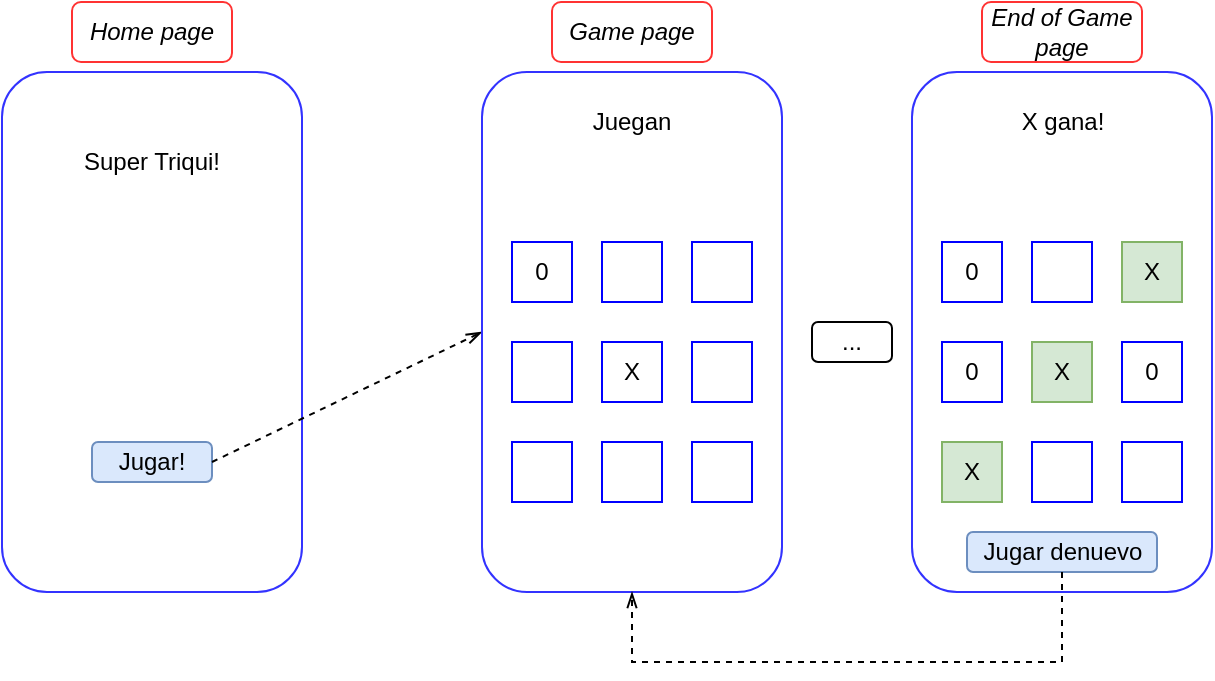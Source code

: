 <mxfile version="15.1.1" type="device" pages="2"><diagram id="rQdSRPtHrVHY7iPAtPAj" name="Page-1"><mxGraphModel dx="731" dy="406" grid="1" gridSize="10" guides="1" tooltips="1" connect="1" arrows="1" fold="1" page="1" pageScale="1" pageWidth="850" pageHeight="1100" math="0" shadow="0"><root><mxCell id="0"/><mxCell id="1" parent="0"/><mxCell id="ymXE4Gijz_YJAvhZ0D1a-1" value="" style="rounded=1;whiteSpace=wrap;html=1;rotation=-90;strokeColor=#3333FF;" vertex="1" parent="1"><mxGeometry x="30" y="220" width="260" height="150" as="geometry"/></mxCell><mxCell id="ymXE4Gijz_YJAvhZ0D1a-4" value="&lt;i&gt;Home page&lt;/i&gt;" style="rounded=1;whiteSpace=wrap;html=1;strokeColor=#FF3333;" vertex="1" parent="1"><mxGeometry x="120" y="130" width="80" height="30" as="geometry"/></mxCell><mxCell id="ymXE4Gijz_YJAvhZ0D1a-6" value="Super Triqui!" style="text;html=1;strokeColor=none;fillColor=none;align=center;verticalAlign=middle;whiteSpace=wrap;rounded=0;" vertex="1" parent="1"><mxGeometry x="120" y="190" width="80" height="40" as="geometry"/></mxCell><mxCell id="ymXE4Gijz_YJAvhZ0D1a-7" value="Jugar!" style="rounded=1;whiteSpace=wrap;html=1;strokeColor=#6c8ebf;fillColor=#dae8fc;" vertex="1" parent="1"><mxGeometry x="130" y="350" width="60" height="20" as="geometry"/></mxCell><mxCell id="ymXE4Gijz_YJAvhZ0D1a-8" value="" style="endArrow=openThin;html=1;exitX=1;exitY=0.5;exitDx=0;exitDy=0;entryX=0.5;entryY=0;entryDx=0;entryDy=0;dashed=1;endFill=0;" edge="1" parent="1" source="ymXE4Gijz_YJAvhZ0D1a-7"><mxGeometry width="50" height="50" relative="1" as="geometry"><mxPoint x="350" y="370" as="sourcePoint"/><mxPoint x="325" y="295" as="targetPoint"/></mxGeometry></mxCell><mxCell id="ymXE4Gijz_YJAvhZ0D1a-9" value="&lt;i&gt;Game page&lt;/i&gt;" style="rounded=1;whiteSpace=wrap;html=1;strokeColor=#FF3333;" vertex="1" parent="1"><mxGeometry x="360" y="130" width="80" height="30" as="geometry"/></mxCell><mxCell id="ymXE4Gijz_YJAvhZ0D1a-23" value="" style="rounded=1;whiteSpace=wrap;html=1;rotation=-90;strokeColor=#3333FF;" vertex="1" parent="1"><mxGeometry x="270" y="220" width="260" height="150" as="geometry"/></mxCell><mxCell id="ymXE4Gijz_YJAvhZ0D1a-24" value="Juegan" style="text;html=1;strokeColor=none;fillColor=none;align=center;verticalAlign=middle;whiteSpace=wrap;rounded=0;" vertex="1" parent="1"><mxGeometry x="380" y="180" width="40" height="20" as="geometry"/></mxCell><mxCell id="ymXE4Gijz_YJAvhZ0D1a-25" value="" style="group" vertex="1" connectable="0" parent="1"><mxGeometry x="340" y="250" width="120" height="130" as="geometry"/></mxCell><mxCell id="ymXE4Gijz_YJAvhZ0D1a-26" value="0" style="whiteSpace=wrap;html=1;aspect=fixed;strokeColor=#0000FF;" vertex="1" parent="ymXE4Gijz_YJAvhZ0D1a-25"><mxGeometry width="30" height="30" as="geometry"/></mxCell><mxCell id="ymXE4Gijz_YJAvhZ0D1a-27" value="" style="whiteSpace=wrap;html=1;aspect=fixed;strokeColor=#0000FF;" vertex="1" parent="ymXE4Gijz_YJAvhZ0D1a-25"><mxGeometry x="45" width="30" height="30" as="geometry"/></mxCell><mxCell id="ymXE4Gijz_YJAvhZ0D1a-28" value="" style="whiteSpace=wrap;html=1;aspect=fixed;strokeColor=#0000FF;" vertex="1" parent="ymXE4Gijz_YJAvhZ0D1a-25"><mxGeometry x="90" width="30" height="30" as="geometry"/></mxCell><mxCell id="ymXE4Gijz_YJAvhZ0D1a-29" value="" style="whiteSpace=wrap;html=1;aspect=fixed;strokeColor=#0000FF;" vertex="1" parent="ymXE4Gijz_YJAvhZ0D1a-25"><mxGeometry y="50" width="30" height="30" as="geometry"/></mxCell><mxCell id="ymXE4Gijz_YJAvhZ0D1a-30" value="X" style="whiteSpace=wrap;html=1;aspect=fixed;strokeColor=#0000FF;" vertex="1" parent="ymXE4Gijz_YJAvhZ0D1a-25"><mxGeometry x="45" y="50" width="30" height="30" as="geometry"/></mxCell><mxCell id="ymXE4Gijz_YJAvhZ0D1a-31" value="" style="whiteSpace=wrap;html=1;aspect=fixed;strokeColor=#0000FF;" vertex="1" parent="ymXE4Gijz_YJAvhZ0D1a-25"><mxGeometry x="90" y="50" width="30" height="30" as="geometry"/></mxCell><mxCell id="ymXE4Gijz_YJAvhZ0D1a-32" value="" style="whiteSpace=wrap;html=1;aspect=fixed;strokeColor=#0000FF;" vertex="1" parent="ymXE4Gijz_YJAvhZ0D1a-25"><mxGeometry y="100" width="30" height="30" as="geometry"/></mxCell><mxCell id="ymXE4Gijz_YJAvhZ0D1a-33" value="" style="whiteSpace=wrap;html=1;aspect=fixed;strokeColor=#0000FF;" vertex="1" parent="ymXE4Gijz_YJAvhZ0D1a-25"><mxGeometry x="45" y="100" width="30" height="30" as="geometry"/></mxCell><mxCell id="ymXE4Gijz_YJAvhZ0D1a-34" value="" style="whiteSpace=wrap;html=1;aspect=fixed;strokeColor=#0000FF;" vertex="1" parent="ymXE4Gijz_YJAvhZ0D1a-25"><mxGeometry x="90" y="100" width="30" height="30" as="geometry"/></mxCell><mxCell id="ymXE4Gijz_YJAvhZ0D1a-47" value="" style="group" vertex="1" connectable="0" parent="1"><mxGeometry x="540" y="165" width="150" height="260" as="geometry"/></mxCell><mxCell id="ymXE4Gijz_YJAvhZ0D1a-35" value="" style="rounded=1;whiteSpace=wrap;html=1;rotation=-90;strokeColor=#3333FF;" vertex="1" parent="ymXE4Gijz_YJAvhZ0D1a-47"><mxGeometry x="-55" y="55" width="260" height="150" as="geometry"/></mxCell><mxCell id="ymXE4Gijz_YJAvhZ0D1a-36" value="X gana!" style="text;html=1;strokeColor=none;fillColor=none;align=center;verticalAlign=middle;whiteSpace=wrap;rounded=0;" vertex="1" parent="ymXE4Gijz_YJAvhZ0D1a-47"><mxGeometry x="47.5" y="15" width="55" height="20" as="geometry"/></mxCell><mxCell id="ymXE4Gijz_YJAvhZ0D1a-37" value="" style="group" vertex="1" connectable="0" parent="ymXE4Gijz_YJAvhZ0D1a-47"><mxGeometry x="15" y="85" width="120" height="130" as="geometry"/></mxCell><mxCell id="ymXE4Gijz_YJAvhZ0D1a-38" value="0" style="whiteSpace=wrap;html=1;aspect=fixed;strokeColor=#0000FF;" vertex="1" parent="ymXE4Gijz_YJAvhZ0D1a-37"><mxGeometry width="30" height="30" as="geometry"/></mxCell><mxCell id="ymXE4Gijz_YJAvhZ0D1a-39" value="" style="whiteSpace=wrap;html=1;aspect=fixed;strokeColor=#0000FF;" vertex="1" parent="ymXE4Gijz_YJAvhZ0D1a-37"><mxGeometry x="45" width="30" height="30" as="geometry"/></mxCell><mxCell id="ymXE4Gijz_YJAvhZ0D1a-40" value="X" style="whiteSpace=wrap;html=1;aspect=fixed;strokeColor=#82b366;fillColor=#d5e8d4;" vertex="1" parent="ymXE4Gijz_YJAvhZ0D1a-37"><mxGeometry x="90" width="30" height="30" as="geometry"/></mxCell><mxCell id="ymXE4Gijz_YJAvhZ0D1a-41" value="0" style="whiteSpace=wrap;html=1;aspect=fixed;strokeColor=#0000FF;" vertex="1" parent="ymXE4Gijz_YJAvhZ0D1a-37"><mxGeometry y="50" width="30" height="30" as="geometry"/></mxCell><mxCell id="ymXE4Gijz_YJAvhZ0D1a-42" value="X" style="whiteSpace=wrap;html=1;aspect=fixed;strokeColor=#82b366;fillColor=#d5e8d4;" vertex="1" parent="ymXE4Gijz_YJAvhZ0D1a-37"><mxGeometry x="45" y="50" width="30" height="30" as="geometry"/></mxCell><mxCell id="ymXE4Gijz_YJAvhZ0D1a-43" value="0" style="whiteSpace=wrap;html=1;aspect=fixed;strokeColor=#0000FF;" vertex="1" parent="ymXE4Gijz_YJAvhZ0D1a-37"><mxGeometry x="90" y="50" width="30" height="30" as="geometry"/></mxCell><mxCell id="ymXE4Gijz_YJAvhZ0D1a-44" value="X" style="whiteSpace=wrap;html=1;aspect=fixed;strokeColor=#82b366;fillColor=#d5e8d4;" vertex="1" parent="ymXE4Gijz_YJAvhZ0D1a-37"><mxGeometry y="100" width="30" height="30" as="geometry"/></mxCell><mxCell id="ymXE4Gijz_YJAvhZ0D1a-45" value="" style="whiteSpace=wrap;html=1;aspect=fixed;strokeColor=#0000FF;" vertex="1" parent="ymXE4Gijz_YJAvhZ0D1a-37"><mxGeometry x="45" y="100" width="30" height="30" as="geometry"/></mxCell><mxCell id="ymXE4Gijz_YJAvhZ0D1a-46" value="" style="whiteSpace=wrap;html=1;aspect=fixed;strokeColor=#0000FF;" vertex="1" parent="ymXE4Gijz_YJAvhZ0D1a-37"><mxGeometry x="90" y="100" width="30" height="30" as="geometry"/></mxCell><mxCell id="ymXE4Gijz_YJAvhZ0D1a-51" value="Jugar denuevo" style="rounded=1;whiteSpace=wrap;html=1;strokeColor=#6c8ebf;fillColor=#dae8fc;" vertex="1" parent="ymXE4Gijz_YJAvhZ0D1a-47"><mxGeometry x="27.5" y="230" width="95" height="20" as="geometry"/></mxCell><mxCell id="ymXE4Gijz_YJAvhZ0D1a-49" value="..." style="rounded=1;whiteSpace=wrap;html=1;strokeColor=#000000;" vertex="1" parent="1"><mxGeometry x="490" y="290" width="40" height="20" as="geometry"/></mxCell><mxCell id="ymXE4Gijz_YJAvhZ0D1a-52" style="edgeStyle=orthogonalEdgeStyle;rounded=0;orthogonalLoop=1;jettySize=auto;html=1;exitX=0.5;exitY=1;exitDx=0;exitDy=0;entryX=0;entryY=0.5;entryDx=0;entryDy=0;dashed=1;endArrow=openThin;endFill=0;" edge="1" parent="1" source="ymXE4Gijz_YJAvhZ0D1a-51" target="ymXE4Gijz_YJAvhZ0D1a-23"><mxGeometry relative="1" as="geometry"><Array as="points"><mxPoint x="615" y="460"/><mxPoint x="400" y="460"/></Array></mxGeometry></mxCell><mxCell id="ymXE4Gijz_YJAvhZ0D1a-53" value="&lt;i&gt;End of Game page&lt;/i&gt;" style="rounded=1;whiteSpace=wrap;html=1;strokeColor=#FF3333;" vertex="1" parent="1"><mxGeometry x="575" y="130" width="80" height="30" as="geometry"/></mxCell></root></mxGraphModel></diagram><diagram id="aBe-fbkDfY1Qc1ezWpc-" name="Page-2"><mxGraphModel dx="731" dy="406" grid="1" gridSize="10" guides="1" tooltips="1" connect="1" arrows="1" fold="1" page="1" pageScale="1" pageWidth="850" pageHeight="1100" math="0" shadow="0"><root><mxCell id="HoOs7gA1J2wSkoJ2Qo7p-0"/><mxCell id="HoOs7gA1J2wSkoJ2Qo7p-1" parent="HoOs7gA1J2wSkoJ2Qo7p-0"/><mxCell id="HoOs7gA1J2wSkoJ2Qo7p-3" style="rounded=0;orthogonalLoop=1;jettySize=auto;html=1;exitX=0.5;exitY=1;exitDx=0;exitDy=0;dashed=1;endArrow=openThin;endFill=0;entryX=0.5;entryY=0;entryDx=0;entryDy=0;" edge="1" parent="HoOs7gA1J2wSkoJ2Qo7p-1" source="HoOs7gA1J2wSkoJ2Qo7p-2" target="HoOs7gA1J2wSkoJ2Qo7p-5"><mxGeometry relative="1" as="geometry"><mxPoint x="140" y="170" as="targetPoint"/></mxGeometry></mxCell><mxCell id="HoOs7gA1J2wSkoJ2Qo7p-2" value="Scafold &lt;i&gt;(Home page)&lt;/i&gt;" style="rounded=1;whiteSpace=wrap;html=1;strokeColor=#666666;fillColor=#f5f5f5;fontColor=#333333;" vertex="1" parent="HoOs7gA1J2wSkoJ2Qo7p-1"><mxGeometry x="120" y="80" width="140" height="40" as="geometry"/></mxCell><mxCell id="HoOs7gA1J2wSkoJ2Qo7p-4" value="&lt;div&gt;&lt;span&gt;Text (Título de la app)&lt;/span&gt;&lt;/div&gt;" style="rounded=1;whiteSpace=wrap;html=1;strokeColor=#82b366;align=center;fillColor=#d5e8d4;" vertex="1" parent="HoOs7gA1J2wSkoJ2Qo7p-1"><mxGeometry x="70" y="300" width="110" height="40" as="geometry"/></mxCell><mxCell id="HoOs7gA1J2wSkoJ2Qo7p-7" style="edgeStyle=none;rounded=0;orthogonalLoop=1;jettySize=auto;html=1;exitX=0.5;exitY=1;exitDx=0;exitDy=0;dashed=1;endArrow=openThin;endFill=0;entryX=0.5;entryY=0;entryDx=0;entryDy=0;" edge="1" parent="HoOs7gA1J2wSkoJ2Qo7p-1" source="HoOs7gA1J2wSkoJ2Qo7p-5" target="HoOs7gA1J2wSkoJ2Qo7p-8"><mxGeometry relative="1" as="geometry"><mxPoint x="190" y="240" as="targetPoint"/></mxGeometry></mxCell><mxCell id="HoOs7gA1J2wSkoJ2Qo7p-5" value="Center" style="rounded=1;whiteSpace=wrap;html=1;strokeColor=#000000;" vertex="1" parent="HoOs7gA1J2wSkoJ2Qo7p-1"><mxGeometry x="145" y="160" width="90" height="30" as="geometry"/></mxCell><mxCell id="HoOs7gA1J2wSkoJ2Qo7p-9" style="edgeStyle=none;rounded=0;orthogonalLoop=1;jettySize=auto;html=1;exitX=0.5;exitY=1;exitDx=0;exitDy=0;entryX=0.5;entryY=0;entryDx=0;entryDy=0;dashed=1;endArrow=openThin;endFill=0;" edge="1" parent="HoOs7gA1J2wSkoJ2Qo7p-1" source="HoOs7gA1J2wSkoJ2Qo7p-8" target="HoOs7gA1J2wSkoJ2Qo7p-4"><mxGeometry relative="1" as="geometry"/></mxCell><mxCell id="HoOs7gA1J2wSkoJ2Qo7p-10" style="edgeStyle=none;rounded=0;orthogonalLoop=1;jettySize=auto;html=1;exitX=0.5;exitY=1;exitDx=0;exitDy=0;dashed=1;endArrow=openThin;endFill=0;entryX=0.5;entryY=0;entryDx=0;entryDy=0;" edge="1" parent="HoOs7gA1J2wSkoJ2Qo7p-1" source="HoOs7gA1J2wSkoJ2Qo7p-8" target="HoOs7gA1J2wSkoJ2Qo7p-11"><mxGeometry relative="1" as="geometry"><mxPoint x="220" y="290" as="targetPoint"/></mxGeometry></mxCell><mxCell id="HoOs7gA1J2wSkoJ2Qo7p-8" value="Column" style="rounded=1;whiteSpace=wrap;html=1;strokeColor=#000000;" vertex="1" parent="HoOs7gA1J2wSkoJ2Qo7p-1"><mxGeometry x="145" y="230" width="90" height="30" as="geometry"/></mxCell><mxCell id="HoOs7gA1J2wSkoJ2Qo7p-19" style="edgeStyle=orthogonalEdgeStyle;rounded=0;orthogonalLoop=1;jettySize=auto;html=1;exitX=1;exitY=0.5;exitDx=0;exitDy=0;entryX=0.5;entryY=0;entryDx=0;entryDy=0;endArrow=block;endFill=1;" edge="1" parent="HoOs7gA1J2wSkoJ2Qo7p-1" source="HoOs7gA1J2wSkoJ2Qo7p-11" target="HoOs7gA1J2wSkoJ2Qo7p-12"><mxGeometry relative="1" as="geometry"><Array as="points"><mxPoint x="340" y="320"/><mxPoint x="340" y="60"/><mxPoint x="488" y="60"/></Array></mxGeometry></mxCell><mxCell id="HoOs7gA1J2wSkoJ2Qo7p-11" value="&lt;div&gt;&lt;span&gt;Button (Boton para empezar juego)&lt;/span&gt;&lt;/div&gt;" style="rounded=1;whiteSpace=wrap;html=1;strokeColor=#82b366;align=center;fillColor=#d5e8d4;" vertex="1" parent="HoOs7gA1J2wSkoJ2Qo7p-1"><mxGeometry x="200" y="300" width="110" height="40" as="geometry"/></mxCell><mxCell id="HoOs7gA1J2wSkoJ2Qo7p-16" style="edgeStyle=none;rounded=0;orthogonalLoop=1;jettySize=auto;html=1;exitX=0.5;exitY=1;exitDx=0;exitDy=0;entryX=0.5;entryY=0;entryDx=0;entryDy=0;dashed=1;endArrow=openThin;endFill=0;" edge="1" parent="HoOs7gA1J2wSkoJ2Qo7p-1" source="HoOs7gA1J2wSkoJ2Qo7p-12" target="HoOs7gA1J2wSkoJ2Qo7p-14"><mxGeometry relative="1" as="geometry"/></mxCell><mxCell id="HoOs7gA1J2wSkoJ2Qo7p-12" value="Scafold &lt;i&gt;(Game page)&lt;/i&gt;" style="rounded=1;whiteSpace=wrap;html=1;strokeColor=#666666;fillColor=#f5f5f5;fontColor=#333333;" vertex="1" parent="HoOs7gA1J2wSkoJ2Qo7p-1"><mxGeometry x="405" y="80" width="165" height="40" as="geometry"/></mxCell><mxCell id="HoOs7gA1J2wSkoJ2Qo7p-13" style="edgeStyle=none;rounded=0;orthogonalLoop=1;jettySize=auto;html=1;exitX=0.5;exitY=1;exitDx=0;exitDy=0;dashed=1;endArrow=openThin;endFill=0;entryX=0.5;entryY=0;entryDx=0;entryDy=0;" edge="1" parent="HoOs7gA1J2wSkoJ2Qo7p-1" source="HoOs7gA1J2wSkoJ2Qo7p-14" target="HoOs7gA1J2wSkoJ2Qo7p-15"><mxGeometry relative="1" as="geometry"><mxPoint x="475" y="250" as="targetPoint"/></mxGeometry></mxCell><mxCell id="HoOs7gA1J2wSkoJ2Qo7p-14" value="Center" style="rounded=1;whiteSpace=wrap;html=1;strokeColor=#000000;" vertex="1" parent="HoOs7gA1J2wSkoJ2Qo7p-1"><mxGeometry x="442.5" y="150" width="90" height="30" as="geometry"/></mxCell><mxCell id="HoOs7gA1J2wSkoJ2Qo7p-17" style="edgeStyle=none;rounded=0;orthogonalLoop=1;jettySize=auto;html=1;exitX=0.5;exitY=1;exitDx=0;exitDy=0;dashed=1;endArrow=openThin;endFill=0;entryX=0.75;entryY=0;entryDx=0;entryDy=0;" edge="1" parent="HoOs7gA1J2wSkoJ2Qo7p-1" source="HoOs7gA1J2wSkoJ2Qo7p-15" target="HoOs7gA1J2wSkoJ2Qo7p-18"><mxGeometry relative="1" as="geometry"><mxPoint x="475" y="310" as="targetPoint"/></mxGeometry></mxCell><mxCell id="HoOs7gA1J2wSkoJ2Qo7p-23" style="edgeStyle=none;rounded=0;orthogonalLoop=1;jettySize=auto;html=1;exitX=0.5;exitY=1;exitDx=0;exitDy=0;entryX=0.5;entryY=0;entryDx=0;entryDy=0;dashed=1;endArrow=openThin;endFill=0;" edge="1" parent="HoOs7gA1J2wSkoJ2Qo7p-1" source="HoOs7gA1J2wSkoJ2Qo7p-15" target="HoOs7gA1J2wSkoJ2Qo7p-22"><mxGeometry relative="1" as="geometry"/></mxCell><mxCell id="HoOs7gA1J2wSkoJ2Qo7p-27" style="edgeStyle=none;rounded=0;orthogonalLoop=1;jettySize=auto;html=1;exitX=0.5;exitY=1;exitDx=0;exitDy=0;entryX=0.5;entryY=0;entryDx=0;entryDy=0;dashed=1;endArrow=openThin;endFill=0;" edge="1" parent="HoOs7gA1J2wSkoJ2Qo7p-1" source="HoOs7gA1J2wSkoJ2Qo7p-15" target="HoOs7gA1J2wSkoJ2Qo7p-26"><mxGeometry relative="1" as="geometry"/></mxCell><mxCell id="HoOs7gA1J2wSkoJ2Qo7p-32" style="edgeStyle=none;rounded=0;orthogonalLoop=1;jettySize=auto;html=1;exitX=0.5;exitY=1;exitDx=0;exitDy=0;entryX=0.5;entryY=0;entryDx=0;entryDy=0;dashed=1;endArrow=openThin;endFill=0;" edge="1" parent="HoOs7gA1J2wSkoJ2Qo7p-1" source="HoOs7gA1J2wSkoJ2Qo7p-15" target="HoOs7gA1J2wSkoJ2Qo7p-31"><mxGeometry relative="1" as="geometry"/></mxCell><mxCell id="HoOs7gA1J2wSkoJ2Qo7p-15" value="Column" style="rounded=1;whiteSpace=wrap;html=1;strokeColor=#000000;" vertex="1" parent="HoOs7gA1J2wSkoJ2Qo7p-1"><mxGeometry x="442.5" y="210" width="90" height="30" as="geometry"/></mxCell><mxCell id="HoOs7gA1J2wSkoJ2Qo7p-20" style="rounded=0;orthogonalLoop=1;jettySize=auto;html=1;exitX=0.5;exitY=1;exitDx=0;exitDy=0;endArrow=openThin;endFill=0;dashed=1;" edge="1" parent="HoOs7gA1J2wSkoJ2Qo7p-1" source="HoOs7gA1J2wSkoJ2Qo7p-18" target="HoOs7gA1J2wSkoJ2Qo7p-21"><mxGeometry relative="1" as="geometry"><mxPoint x="455.93" y="325" as="targetPoint"/></mxGeometry></mxCell><mxCell id="HoOs7gA1J2wSkoJ2Qo7p-18" value="Row 1" style="rounded=1;whiteSpace=wrap;html=1;strokeColor=#000000;" vertex="1" parent="HoOs7gA1J2wSkoJ2Qo7p-1"><mxGeometry x="367.81" y="285" width="50" height="20" as="geometry"/></mxCell><mxCell id="HoOs7gA1J2wSkoJ2Qo7p-21" value="3 Buttons&amp;nbsp;" style="rounded=1;whiteSpace=wrap;html=1;strokeColor=#82b366;fillColor=#d5e8d4;" vertex="1" parent="HoOs7gA1J2wSkoJ2Qo7p-1"><mxGeometry x="367.81" y="325" width="53.75" height="30" as="geometry"/></mxCell><mxCell id="HoOs7gA1J2wSkoJ2Qo7p-25" style="edgeStyle=none;rounded=0;orthogonalLoop=1;jettySize=auto;html=1;exitX=0.5;exitY=1;exitDx=0;exitDy=0;entryX=0.5;entryY=0;entryDx=0;entryDy=0;dashed=1;endArrow=openThin;endFill=0;" edge="1" parent="HoOs7gA1J2wSkoJ2Qo7p-1" source="HoOs7gA1J2wSkoJ2Qo7p-22" target="HoOs7gA1J2wSkoJ2Qo7p-24"><mxGeometry relative="1" as="geometry"/></mxCell><mxCell id="HoOs7gA1J2wSkoJ2Qo7p-22" value="Row 2" style="rounded=1;whiteSpace=wrap;html=1;strokeColor=#000000;" vertex="1" parent="HoOs7gA1J2wSkoJ2Qo7p-1"><mxGeometry x="429.67" y="285" width="47.5" height="20" as="geometry"/></mxCell><mxCell id="HoOs7gA1J2wSkoJ2Qo7p-24" value="3 Buttons&amp;nbsp;" style="rounded=1;whiteSpace=wrap;html=1;strokeColor=#82b366;fillColor=#d5e8d4;" vertex="1" parent="HoOs7gA1J2wSkoJ2Qo7p-1"><mxGeometry x="425.3" y="325" width="56.25" height="30" as="geometry"/></mxCell><mxCell id="HoOs7gA1J2wSkoJ2Qo7p-29" style="edgeStyle=none;rounded=0;orthogonalLoop=1;jettySize=auto;html=1;exitX=0.5;exitY=1;exitDx=0;exitDy=0;entryX=0.5;entryY=0;entryDx=0;entryDy=0;dashed=1;endArrow=openThin;endFill=0;" edge="1" parent="HoOs7gA1J2wSkoJ2Qo7p-1" source="HoOs7gA1J2wSkoJ2Qo7p-26" target="HoOs7gA1J2wSkoJ2Qo7p-28"><mxGeometry relative="1" as="geometry"/></mxCell><mxCell id="HoOs7gA1J2wSkoJ2Qo7p-26" value="Row 3" style="rounded=1;whiteSpace=wrap;html=1;strokeColor=#000000;" vertex="1" parent="HoOs7gA1J2wSkoJ2Qo7p-1"><mxGeometry x="490.93" y="285" width="50" height="20" as="geometry"/></mxCell><mxCell id="HoOs7gA1J2wSkoJ2Qo7p-28" value="3 Buttons&amp;nbsp;" style="rounded=1;whiteSpace=wrap;html=1;strokeColor=#82b366;fillColor=#d5e8d4;" vertex="1" parent="HoOs7gA1J2wSkoJ2Qo7p-1"><mxGeometry x="490.93" y="325" width="52.5" height="30" as="geometry"/></mxCell><mxCell id="HoOs7gA1J2wSkoJ2Qo7p-34" style="edgeStyle=none;rounded=0;orthogonalLoop=1;jettySize=auto;html=1;exitX=0.5;exitY=1;exitDx=0;exitDy=0;entryX=0.5;entryY=0;entryDx=0;entryDy=0;dashed=1;endArrow=openThin;endFill=0;" edge="1" parent="HoOs7gA1J2wSkoJ2Qo7p-1" source="HoOs7gA1J2wSkoJ2Qo7p-31" target="HoOs7gA1J2wSkoJ2Qo7p-33"><mxGeometry relative="1" as="geometry"/></mxCell><mxCell id="HoOs7gA1J2wSkoJ2Qo7p-31" value="Row 4" style="rounded=1;whiteSpace=wrap;html=1;strokeColor=#000000;" vertex="1" parent="HoOs7gA1J2wSkoJ2Qo7p-1"><mxGeometry x="560.93" y="285" width="40" height="20" as="geometry"/></mxCell><mxCell id="HoOs7gA1J2wSkoJ2Qo7p-33" value="&lt;font style=&quot;font-size: 10px&quot;&gt;1 Button (Jugar denuevo)&lt;/font&gt;" style="rounded=1;whiteSpace=wrap;html=1;strokeColor=#82b366;fillColor=#d5e8d4;" vertex="1" parent="HoOs7gA1J2wSkoJ2Qo7p-1"><mxGeometry x="554.68" y="325" width="52.5" height="55" as="geometry"/></mxCell></root></mxGraphModel></diagram></mxfile>